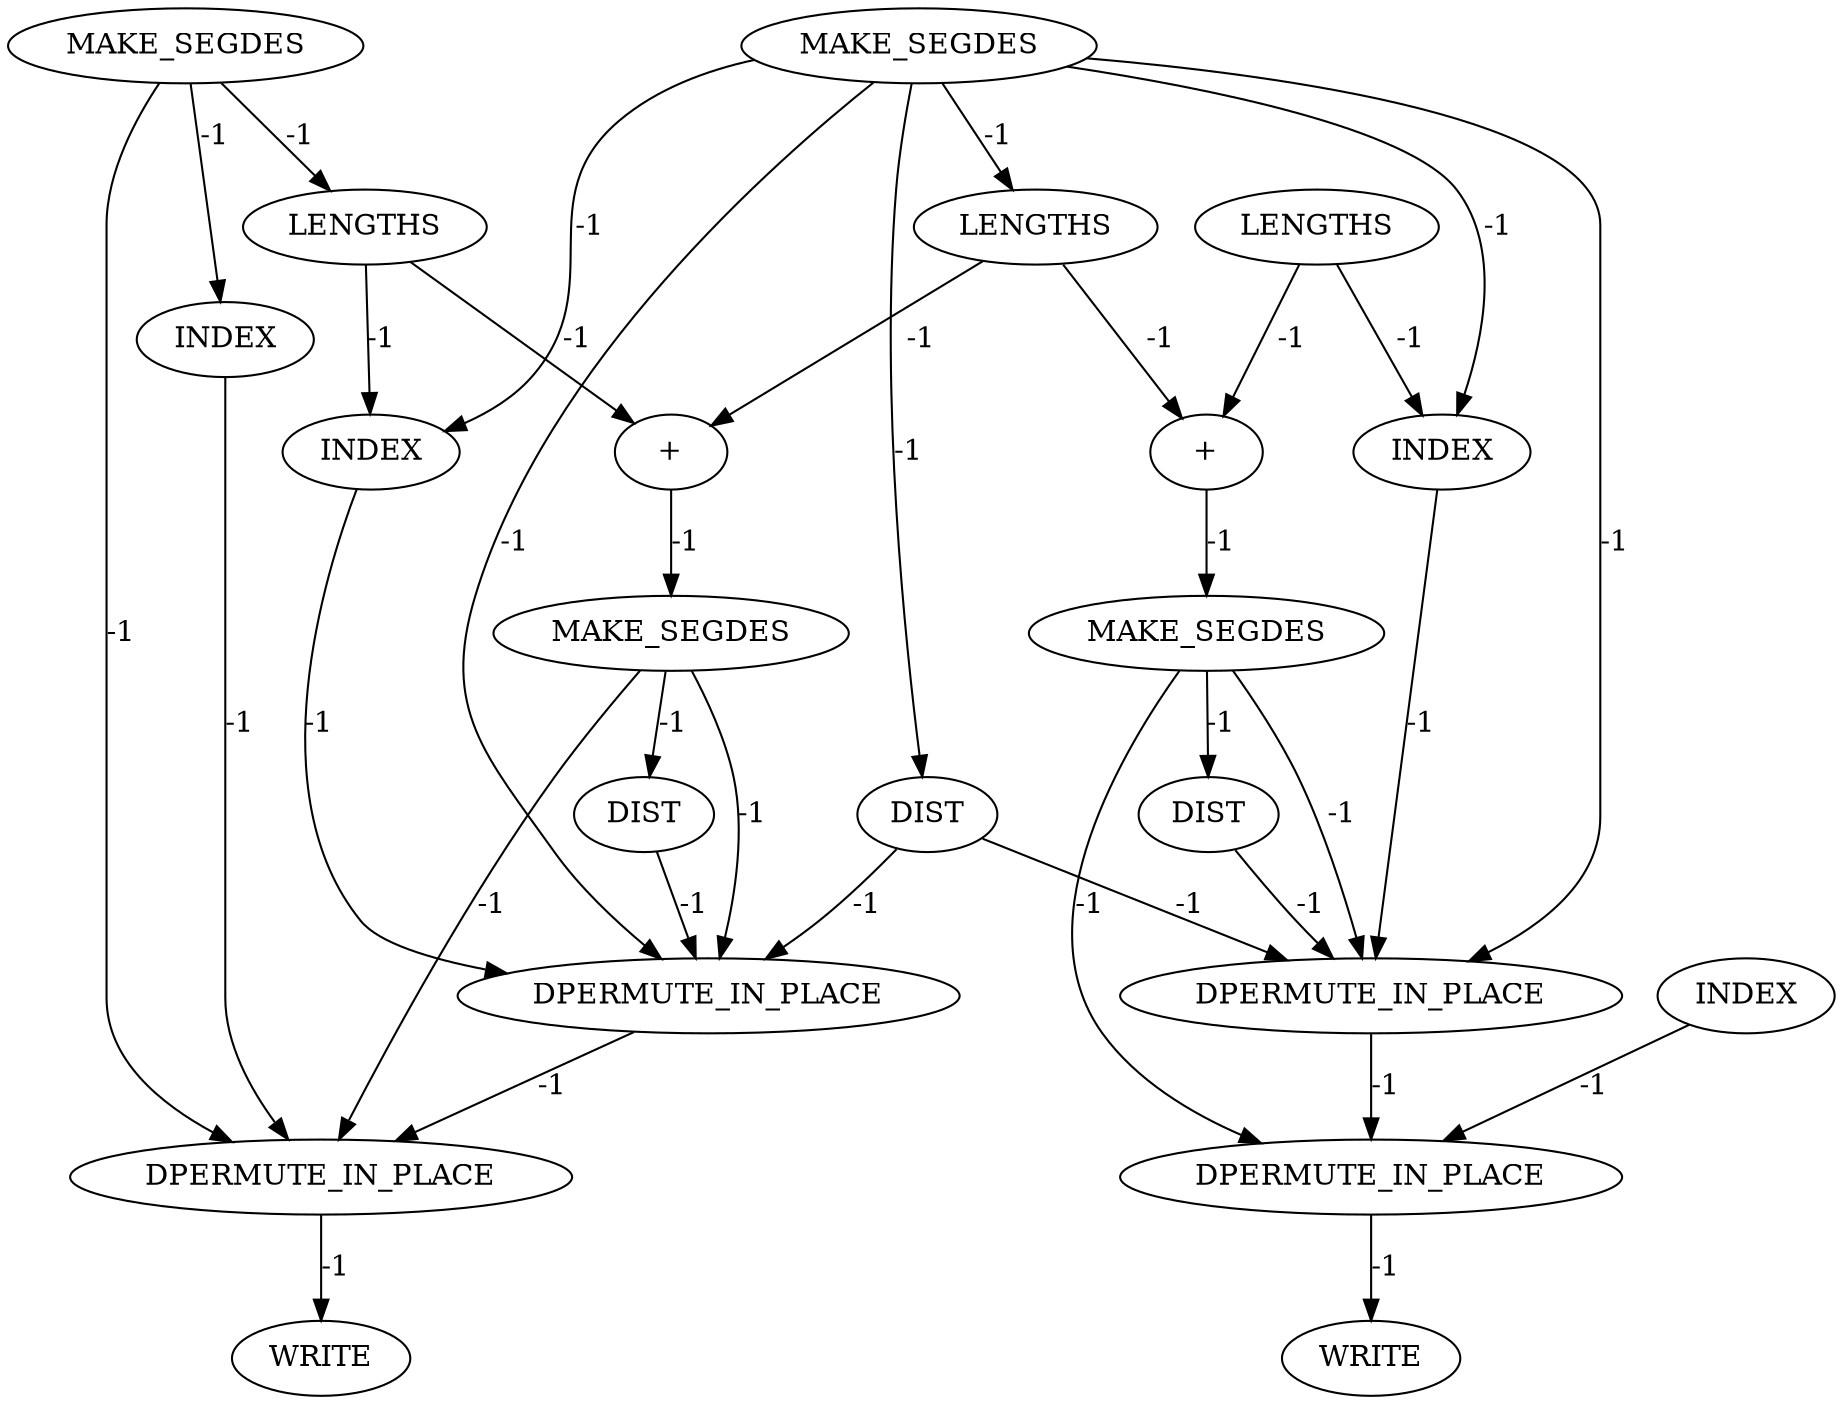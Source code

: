 digraph {
	convex_hull_large_rmat_INST_6326 [label=DPERMUTE_IN_PLACE cost=0]
	convex_hull_large_rmat_INST_6327 [label=DPERMUTE_IN_PLACE cost=0]
	convex_hull_large_rmat_INST_3513 [label=LENGTHS cost=0]
	convex_hull_large_rmat_INST_3418 [label=DIST cost=0]
	convex_hull_large_rmat_INST_3567 [label=WRITE cost=0]
	convex_hull_large_rmat_INST_3432 [label=LENGTHS cost=0]
	convex_hull_large_rmat_INST_3412 [label=MAKE_SEGDES cost=0]
	convex_hull_large_rmat_INST_3450 [label=LENGTHS cost=0]
	convex_hull_large_rmat_INST_280 [label=MAKE_SEGDES cost=0]
	convex_hull_large_rmat_INST_3543 [label=DIST cost=0]
	convex_hull_large_rmat_INST_3509 [label=INDEX cost=0]
	convex_hull_large_rmat_INST_3486 [label=WRITE cost=0]
	convex_hull_large_rmat_INST_3462 [label=DIST cost=0]
	convex_hull_large_rmat_INST_3456 [label=MAKE_SEGDES cost=0]
	convex_hull_large_rmat_INST_3428 [label=INDEX cost=0]
	convex_hull_large_rmat_INST_6325 [label=DPERMUTE_IN_PLACE cost=0]
	convex_hull_large_rmat_INST_3440 [label=INDEX cost=0]
	convex_hull_large_rmat_INST_3537 [label=MAKE_SEGDES cost=0]
	convex_hull_large_rmat_INST_6328 [label=DPERMUTE_IN_PLACE cost=0]
	convex_hull_large_rmat_INST_3532 [label="+" cost=0]
	convex_hull_large_rmat_INST_3521 [label=INDEX cost=0]
	convex_hull_large_rmat_INST_3451 [label="+" cost=0]
	convex_hull_large_rmat_INST_6326 -> convex_hull_large_rmat_INST_3486 [label=-1 cost=-1]
	convex_hull_large_rmat_INST_6327 -> convex_hull_large_rmat_INST_6328 [label=-1 cost=-1]
	convex_hull_large_rmat_INST_3513 -> convex_hull_large_rmat_INST_3521 [label=-1 cost=-1]
	convex_hull_large_rmat_INST_3513 -> convex_hull_large_rmat_INST_3532 [label=-1 cost=-1]
	convex_hull_large_rmat_INST_3418 -> convex_hull_large_rmat_INST_6325 [label=-1 cost=-1]
	convex_hull_large_rmat_INST_3418 -> convex_hull_large_rmat_INST_6327 [label=-1 cost=-1]
	convex_hull_large_rmat_INST_3432 -> convex_hull_large_rmat_INST_3440 [label=-1 cost=-1]
	convex_hull_large_rmat_INST_3432 -> convex_hull_large_rmat_INST_3451 [label=-1 cost=-1]
	convex_hull_large_rmat_INST_3412 -> convex_hull_large_rmat_INST_3418 [label=-1 cost=-1]
	convex_hull_large_rmat_INST_3412 -> convex_hull_large_rmat_INST_3440 [label=-1 cost=-1]
	convex_hull_large_rmat_INST_3412 -> convex_hull_large_rmat_INST_3450 [label=-1 cost=-1]
	convex_hull_large_rmat_INST_3412 -> convex_hull_large_rmat_INST_6325 [label=-1 cost=-1]
	convex_hull_large_rmat_INST_3412 -> convex_hull_large_rmat_INST_3521 [label=-1 cost=-1]
	convex_hull_large_rmat_INST_3412 -> convex_hull_large_rmat_INST_6327 [label=-1 cost=-1]
	convex_hull_large_rmat_INST_3450 -> convex_hull_large_rmat_INST_3451 [label=-1 cost=-1]
	convex_hull_large_rmat_INST_3450 -> convex_hull_large_rmat_INST_3532 [label=-1 cost=-1]
	convex_hull_large_rmat_INST_280 -> convex_hull_large_rmat_INST_3428 [label=-1 cost=-1]
	convex_hull_large_rmat_INST_280 -> convex_hull_large_rmat_INST_3432 [label=-1 cost=-1]
	convex_hull_large_rmat_INST_280 -> convex_hull_large_rmat_INST_6326 [label=-1 cost=-1]
	convex_hull_large_rmat_INST_3543 -> convex_hull_large_rmat_INST_6327 [label=-1 cost=-1]
	convex_hull_large_rmat_INST_3509 -> convex_hull_large_rmat_INST_6328 [label=-1 cost=-1]
	convex_hull_large_rmat_INST_3462 -> convex_hull_large_rmat_INST_6325 [label=-1 cost=-1]
	convex_hull_large_rmat_INST_3456 -> convex_hull_large_rmat_INST_3462 [label=-1 cost=-1]
	convex_hull_large_rmat_INST_3456 -> convex_hull_large_rmat_INST_6325 [label=-1 cost=-1]
	convex_hull_large_rmat_INST_3456 -> convex_hull_large_rmat_INST_6326 [label=-1 cost=-1]
	convex_hull_large_rmat_INST_3428 -> convex_hull_large_rmat_INST_6326 [label=-1 cost=-1]
	convex_hull_large_rmat_INST_6325 -> convex_hull_large_rmat_INST_6326 [label=-1 cost=-1]
	convex_hull_large_rmat_INST_3440 -> convex_hull_large_rmat_INST_6325 [label=-1 cost=-1]
	convex_hull_large_rmat_INST_3537 -> convex_hull_large_rmat_INST_3543 [label=-1 cost=-1]
	convex_hull_large_rmat_INST_3537 -> convex_hull_large_rmat_INST_6327 [label=-1 cost=-1]
	convex_hull_large_rmat_INST_3537 -> convex_hull_large_rmat_INST_6328 [label=-1 cost=-1]
	convex_hull_large_rmat_INST_6328 -> convex_hull_large_rmat_INST_3567 [label=-1 cost=-1]
	convex_hull_large_rmat_INST_3532 -> convex_hull_large_rmat_INST_3537 [label=-1 cost=-1]
	convex_hull_large_rmat_INST_3521 -> convex_hull_large_rmat_INST_6327 [label=-1 cost=-1]
	convex_hull_large_rmat_INST_3451 -> convex_hull_large_rmat_INST_3456 [label=-1 cost=-1]
}
